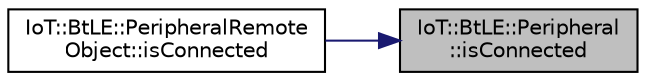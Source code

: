 digraph "IoT::BtLE::Peripheral::isConnected"
{
 // LATEX_PDF_SIZE
  edge [fontname="Helvetica",fontsize="10",labelfontname="Helvetica",labelfontsize="10"];
  node [fontname="Helvetica",fontsize="10",shape=record];
  rankdir="RL";
  Node1 [label="IoT::BtLE::Peripheral\l::isConnected",height=0.2,width=0.4,color="black", fillcolor="grey75", style="filled", fontcolor="black",tooltip="Disconnects from the Bluetooth LE peripheral."];
  Node1 -> Node2 [dir="back",color="midnightblue",fontsize="10",style="solid",fontname="Helvetica"];
  Node2 [label="IoT::BtLE::PeripheralRemote\lObject::isConnected",height=0.2,width=0.4,color="black", fillcolor="white", style="filled",URL="$classIoT_1_1BtLE_1_1PeripheralRemoteObject.html#a077cd4843ab8be69b611ab80c5b6181b",tooltip="Returns the peripheral's hardware revision string obtained from the Device Information service."];
}
